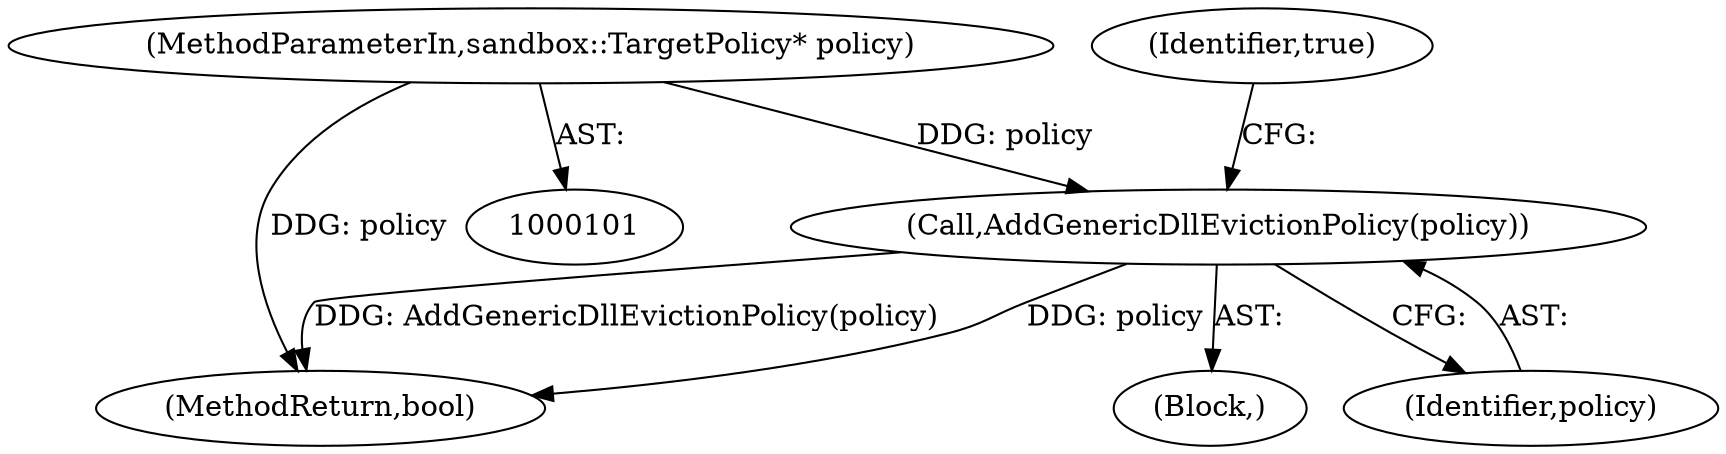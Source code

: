 digraph "0_Chrome_48fae61b8a6c9b741f001d478c595b6c7c0af4d9_0@pointer" {
"1000102" [label="(MethodParameterIn,sandbox::TargetPolicy* policy)"];
"1000153" [label="(Call,AddGenericDllEvictionPolicy(policy))"];
"1000157" [label="(MethodReturn,bool)"];
"1000103" [label="(Block,)"];
"1000102" [label="(MethodParameterIn,sandbox::TargetPolicy* policy)"];
"1000156" [label="(Identifier,true)"];
"1000153" [label="(Call,AddGenericDllEvictionPolicy(policy))"];
"1000154" [label="(Identifier,policy)"];
"1000102" -> "1000101"  [label="AST: "];
"1000102" -> "1000157"  [label="DDG: policy"];
"1000102" -> "1000153"  [label="DDG: policy"];
"1000153" -> "1000103"  [label="AST: "];
"1000153" -> "1000154"  [label="CFG: "];
"1000154" -> "1000153"  [label="AST: "];
"1000156" -> "1000153"  [label="CFG: "];
"1000153" -> "1000157"  [label="DDG: policy"];
"1000153" -> "1000157"  [label="DDG: AddGenericDllEvictionPolicy(policy)"];
}

